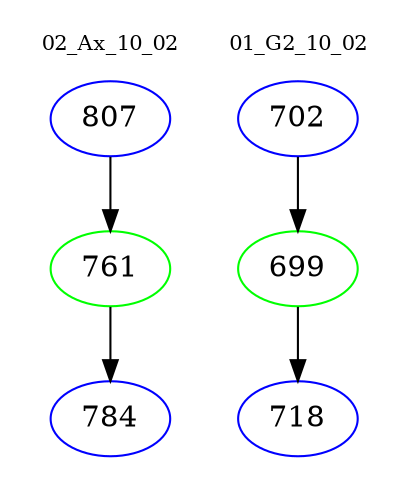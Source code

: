 digraph{
subgraph cluster_0 {
color = white
label = "02_Ax_10_02";
fontsize=10;
T0_807 [label="807", color="blue"]
T0_807 -> T0_761 [color="black"]
T0_761 [label="761", color="green"]
T0_761 -> T0_784 [color="black"]
T0_784 [label="784", color="blue"]
}
subgraph cluster_1 {
color = white
label = "01_G2_10_02";
fontsize=10;
T1_702 [label="702", color="blue"]
T1_702 -> T1_699 [color="black"]
T1_699 [label="699", color="green"]
T1_699 -> T1_718 [color="black"]
T1_718 [label="718", color="blue"]
}
}
